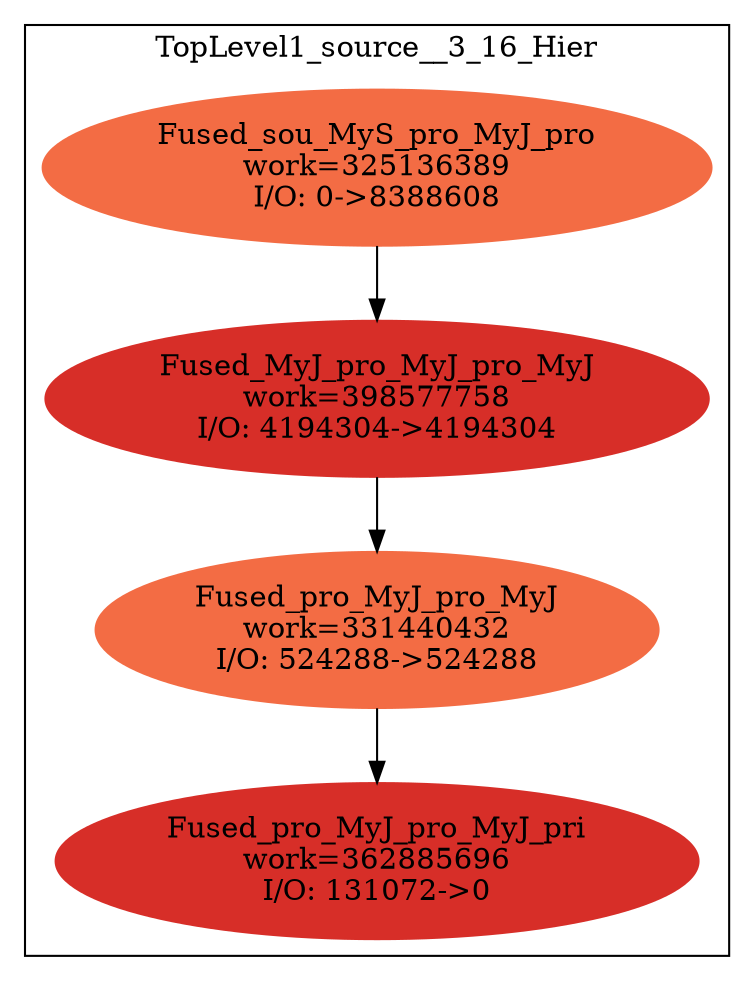 digraph streamit {
size="6.5,9"
subgraph cluster_node1 {
 color = black

 label="TopLevel1_source__3_16_Hier";
node2 [ label="Fused_sou_MyS_pro_MyJ_pro\nwork=325136389\nI/O: 0->8388608" color="0.03888,0.72,0.95" style="filled" ]
node3 [ label="Fused_MyJ_pro_MyJ_pro_MyJ\nwork=398577758\nI/O: 4194304->4194304" color="0.00555,0.81,0.84" style="filled" ]
node2 -> node3
node4 [ label="Fused_pro_MyJ_pro_MyJ\nwork=331440432\nI/O: 524288->524288" color="0.03888,0.72,0.95" style="filled" ]
node3 -> node4
node5 [ label="Fused_pro_MyJ_pro_MyJ_pri\nwork=362885696\nI/O: 131072->0" color="0.00555,0.81,0.84" style="filled" ]
node4 -> node5
}
}
